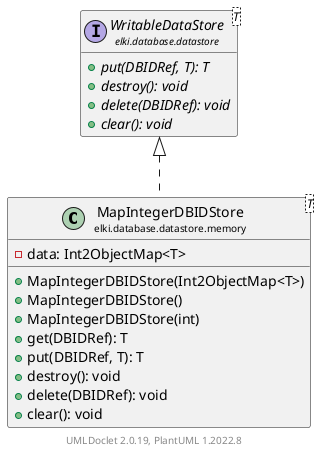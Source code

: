 @startuml
    remove .*\.(Instance|Par|Parameterizer|Factory)$
    set namespaceSeparator none
    hide empty fields
    hide empty methods

    class "<size:14>MapIntegerDBIDStore\n<size:10>elki.database.datastore.memory" as elki.database.datastore.memory.MapIntegerDBIDStore<T> [[MapIntegerDBIDStore.html]] {
        -data: Int2ObjectMap<T>
        +MapIntegerDBIDStore(Int2ObjectMap<T>)
        +MapIntegerDBIDStore()
        +MapIntegerDBIDStore(int)
        +get(DBIDRef): T
        +put(DBIDRef, T): T
        +destroy(): void
        +delete(DBIDRef): void
        +clear(): void
    }

    interface "<size:14>WritableDataStore\n<size:10>elki.database.datastore" as elki.database.datastore.WritableDataStore<T> [[../WritableDataStore.html]] {
        {abstract} +put(DBIDRef, T): T
        {abstract} +destroy(): void
        {abstract} +delete(DBIDRef): void
        {abstract} +clear(): void
    }

    elki.database.datastore.WritableDataStore <|.. elki.database.datastore.memory.MapIntegerDBIDStore

    center footer UMLDoclet 2.0.19, PlantUML 1.2022.8
@enduml
